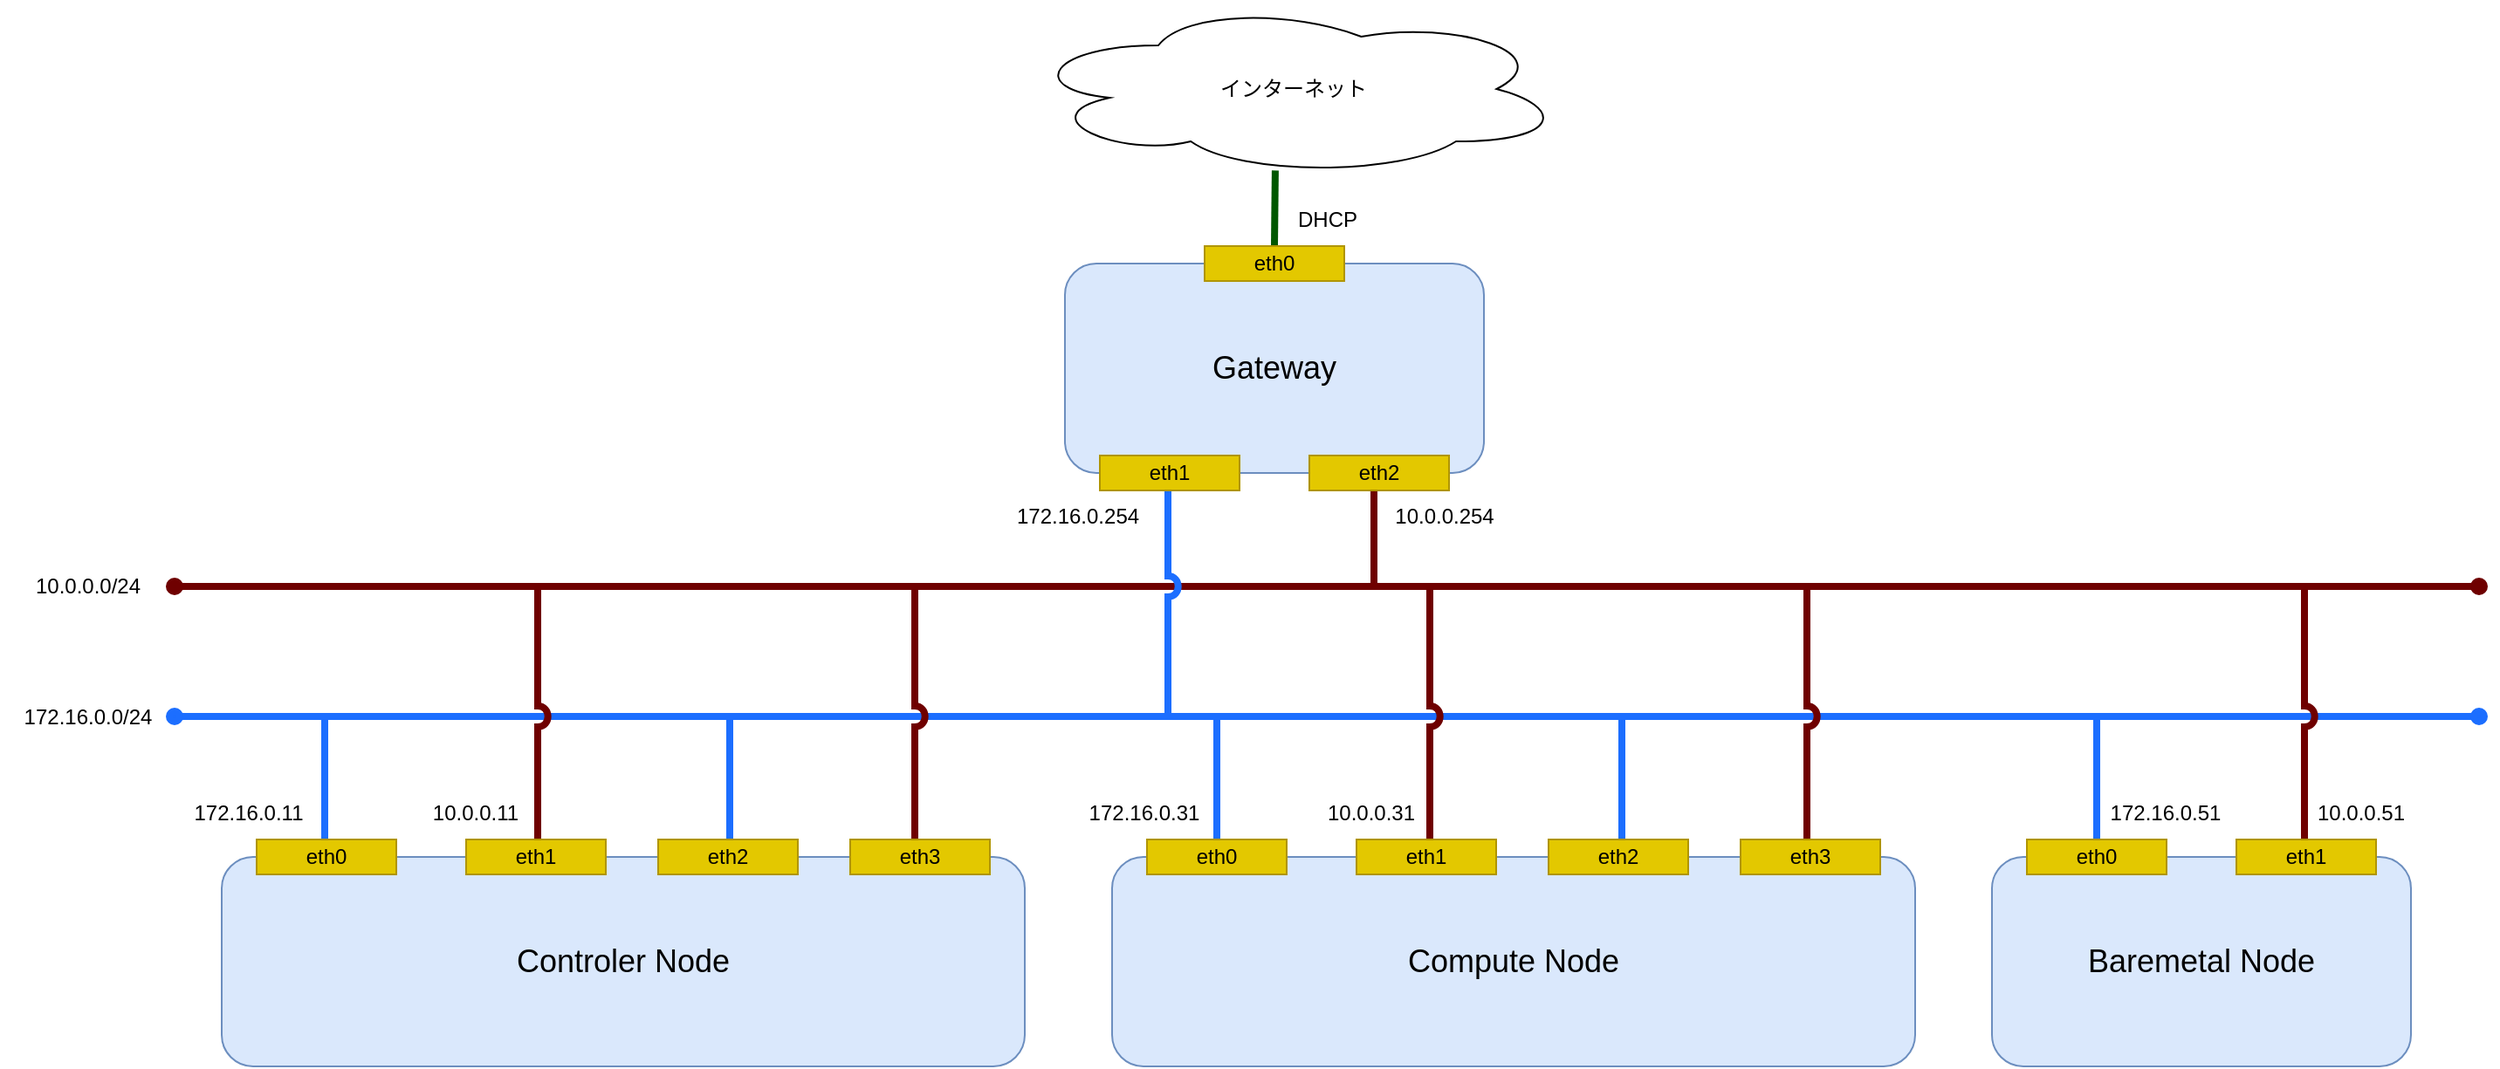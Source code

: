 <mxfile version="24.4.0" type="device">
  <diagram name="ページ1" id="6O8cq4Rfigk1k-ii5kAo">
    <mxGraphModel dx="3372" dy="865" grid="1" gridSize="10" guides="1" tooltips="1" connect="1" arrows="1" fold="1" page="1" pageScale="1" pageWidth="827" pageHeight="1169" math="0" shadow="0">
      <root>
        <mxCell id="0" />
        <object label="ネットワーク" id="1">
          <mxCell style="locked=1;" parent="0" />
        </object>
        <mxCell id="ExSx5SIZApUU_Iw7rpWn-4" value="" style="endArrow=oval;html=1;rounded=0;startArrow=oval;startFill=1;endFill=1;strokeWidth=4;fillColor=#a20025;strokeColor=#6F0000;" parent="1" edge="1">
          <mxGeometry width="50" height="50" relative="1" as="geometry">
            <mxPoint x="-727" y="335" as="sourcePoint" />
            <mxPoint x="593" y="335" as="targetPoint" />
          </mxGeometry>
        </mxCell>
        <mxCell id="ExSx5SIZApUU_Iw7rpWn-11" value="10.0.0.0/24" style="text;html=1;align=center;verticalAlign=middle;resizable=0;points=[];autosize=1;strokeColor=none;fillColor=none;" parent="1" vertex="1">
          <mxGeometry x="-817" y="320" width="80" height="30" as="geometry" />
        </mxCell>
        <mxCell id="ExSx5SIZApUU_Iw7rpWn-12" value="インターネット" style="ellipse;shape=cloud;whiteSpace=wrap;html=1;" parent="1" vertex="1">
          <mxGeometry x="-241" width="310" height="100" as="geometry" />
        </mxCell>
        <mxCell id="ExSx5SIZApUU_Iw7rpWn-19" value="" style="endArrow=none;html=1;rounded=0;startArrow=none;startFill=0;endFill=0;strokeWidth=4;fillColor=#008a00;strokeColor=#005700;exitX=0.466;exitY=0.967;exitDx=0;exitDy=0;entryX=0.5;entryY=0;entryDx=0;entryDy=0;exitPerimeter=0;" parent="1" source="ExSx5SIZApUU_Iw7rpWn-12" target="ExSx5SIZApUU_Iw7rpWn-28" edge="1">
          <mxGeometry width="50" height="50" relative="1" as="geometry">
            <mxPoint x="119" y="70" as="sourcePoint" />
            <mxPoint x="-96" y="127" as="targetPoint" />
          </mxGeometry>
        </mxCell>
        <mxCell id="unMDNU1y0vNZGLnm1EJ_-1" value="" style="endArrow=oval;html=1;rounded=0;startArrow=oval;startFill=1;endFill=1;strokeWidth=4;fillColor=#a20025;strokeColor=#1C6EFF;" edge="1" parent="1">
          <mxGeometry width="50" height="50" relative="1" as="geometry">
            <mxPoint x="-727" y="409.5" as="sourcePoint" />
            <mxPoint x="593" y="409.5" as="targetPoint" />
          </mxGeometry>
        </mxCell>
        <mxCell id="unMDNU1y0vNZGLnm1EJ_-2" value="172.16.0.0/24" style="text;html=1;align=center;verticalAlign=middle;resizable=0;points=[];autosize=1;strokeColor=none;fillColor=none;" vertex="1" parent="1">
          <mxGeometry x="-827" y="395" width="100" height="30" as="geometry" />
        </mxCell>
        <mxCell id="unMDNU1y0vNZGLnm1EJ_-11" value="" style="endArrow=none;html=1;rounded=0;startArrow=none;startFill=0;endFill=0;strokeWidth=4;fillColor=#a20025;strokeColor=#1C6EFF;jumpStyle=arc;" edge="1" parent="1">
          <mxGeometry width="50" height="50" relative="1" as="geometry">
            <mxPoint x="-158" y="280" as="sourcePoint" />
            <mxPoint x="-158" y="410" as="targetPoint" />
          </mxGeometry>
        </mxCell>
        <mxCell id="unMDNU1y0vNZGLnm1EJ_-12" value="" style="endArrow=none;html=1;rounded=0;startArrow=none;startFill=0;endFill=0;strokeWidth=4;fillColor=#a20025;strokeColor=#6F0000;jumpStyle=arc;" edge="1" parent="1">
          <mxGeometry width="50" height="50" relative="1" as="geometry">
            <mxPoint x="-40" y="274" as="sourcePoint" />
            <mxPoint x="-40" y="337" as="targetPoint" />
          </mxGeometry>
        </mxCell>
        <mxCell id="unMDNU1y0vNZGLnm1EJ_-19" value="" style="endArrow=none;html=1;rounded=0;startArrow=none;startFill=0;endFill=0;strokeWidth=4;fillColor=#a20025;strokeColor=#1C6EFF;jumpStyle=arc;" edge="1" parent="1">
          <mxGeometry width="50" height="50" relative="1" as="geometry">
            <mxPoint x="-641" y="410" as="sourcePoint" />
            <mxPoint x="-641" y="490" as="targetPoint" />
          </mxGeometry>
        </mxCell>
        <mxCell id="unMDNU1y0vNZGLnm1EJ_-20" value="" style="endArrow=none;html=1;rounded=0;startArrow=none;startFill=0;endFill=0;strokeWidth=4;fillColor=#a20025;strokeColor=#1C6EFF;jumpStyle=arc;" edge="1" parent="1">
          <mxGeometry width="50" height="50" relative="1" as="geometry">
            <mxPoint x="-409" y="410" as="sourcePoint" />
            <mxPoint x="-409" y="490" as="targetPoint" />
          </mxGeometry>
        </mxCell>
        <mxCell id="unMDNU1y0vNZGLnm1EJ_-21" value="" style="endArrow=none;html=1;rounded=0;startArrow=none;startFill=0;endFill=0;strokeWidth=4;fillColor=#a20025;strokeColor=#6F0000;jumpStyle=arc;" edge="1" parent="1">
          <mxGeometry width="50" height="50" relative="1" as="geometry">
            <mxPoint x="-303" y="336" as="sourcePoint" />
            <mxPoint x="-303" y="490" as="targetPoint" />
          </mxGeometry>
        </mxCell>
        <mxCell id="unMDNU1y0vNZGLnm1EJ_-22" value="" style="endArrow=none;html=1;rounded=0;startArrow=none;startFill=0;endFill=0;strokeWidth=4;fillColor=#a20025;strokeColor=#6F0000;jumpStyle=arc;" edge="1" parent="1">
          <mxGeometry width="50" height="50" relative="1" as="geometry">
            <mxPoint x="-519" y="333" as="sourcePoint" />
            <mxPoint x="-519" y="487" as="targetPoint" />
          </mxGeometry>
        </mxCell>
        <mxCell id="unMDNU1y0vNZGLnm1EJ_-23" value="" style="endArrow=none;html=1;rounded=0;startArrow=none;startFill=0;endFill=0;strokeWidth=4;fillColor=#a20025;strokeColor=#1C6EFF;jumpStyle=arc;" edge="1" parent="1">
          <mxGeometry width="50" height="50" relative="1" as="geometry">
            <mxPoint x="-130" y="408.5" as="sourcePoint" />
            <mxPoint x="-130" y="488.5" as="targetPoint" />
          </mxGeometry>
        </mxCell>
        <mxCell id="unMDNU1y0vNZGLnm1EJ_-24" value="" style="endArrow=none;html=1;rounded=0;startArrow=none;startFill=0;endFill=0;strokeWidth=4;fillColor=#a20025;strokeColor=#1C6EFF;jumpStyle=arc;" edge="1" parent="1">
          <mxGeometry width="50" height="50" relative="1" as="geometry">
            <mxPoint x="102" y="408.5" as="sourcePoint" />
            <mxPoint x="102" y="488.5" as="targetPoint" />
          </mxGeometry>
        </mxCell>
        <mxCell id="unMDNU1y0vNZGLnm1EJ_-25" value="" style="endArrow=none;html=1;rounded=0;startArrow=none;startFill=0;endFill=0;strokeWidth=4;fillColor=#a20025;strokeColor=#6F0000;jumpStyle=arc;" edge="1" parent="1">
          <mxGeometry width="50" height="50" relative="1" as="geometry">
            <mxPoint x="208" y="334.5" as="sourcePoint" />
            <mxPoint x="208" y="488.5" as="targetPoint" />
          </mxGeometry>
        </mxCell>
        <mxCell id="unMDNU1y0vNZGLnm1EJ_-26" value="" style="endArrow=none;html=1;rounded=0;startArrow=none;startFill=0;endFill=0;strokeWidth=4;fillColor=#a20025;strokeColor=#6F0000;jumpStyle=arc;" edge="1" parent="1">
          <mxGeometry width="50" height="50" relative="1" as="geometry">
            <mxPoint x="-8" y="333.5" as="sourcePoint" />
            <mxPoint x="-8" y="487.5" as="targetPoint" />
          </mxGeometry>
        </mxCell>
        <mxCell id="unMDNU1y0vNZGLnm1EJ_-27" value="" style="endArrow=none;html=1;rounded=0;startArrow=none;startFill=0;endFill=0;strokeWidth=4;fillColor=#a20025;strokeColor=#1C6EFF;jumpStyle=arc;" edge="1" parent="1">
          <mxGeometry width="50" height="50" relative="1" as="geometry">
            <mxPoint x="374" y="410" as="sourcePoint" />
            <mxPoint x="374" y="490" as="targetPoint" />
          </mxGeometry>
        </mxCell>
        <mxCell id="unMDNU1y0vNZGLnm1EJ_-28" value="" style="endArrow=none;html=1;rounded=0;startArrow=none;startFill=0;endFill=0;strokeWidth=4;fillColor=#a20025;strokeColor=#6F0000;jumpStyle=arc;" edge="1" parent="1">
          <mxGeometry width="50" height="50" relative="1" as="geometry">
            <mxPoint x="493" y="333" as="sourcePoint" />
            <mxPoint x="493" y="487" as="targetPoint" />
          </mxGeometry>
        </mxCell>
        <object label="マシン" id="ExSx5SIZApUU_Iw7rpWn-6">
          <mxCell style="locked=1;" parent="0" />
        </object>
        <mxCell id="ExSx5SIZApUU_Iw7rpWn-8" value="&lt;font style=&quot;font-size: 18px;&quot;&gt;Compute Node&lt;/font&gt;" style="rounded=1;whiteSpace=wrap;html=1;fillColor=#dae8fc;strokeColor=#6c8ebf;" parent="ExSx5SIZApUU_Iw7rpWn-6" vertex="1">
          <mxGeometry x="-190" y="490" width="460" height="120" as="geometry" />
        </mxCell>
        <mxCell id="ExSx5SIZApUU_Iw7rpWn-9" value="&lt;div style=&quot;font-size: 18px;&quot;&gt;&lt;font style=&quot;font-size: 18px;&quot;&gt;Gateway&lt;/font&gt;&lt;/div&gt;" style="rounded=1;whiteSpace=wrap;html=1;fillColor=#dae8fc;strokeColor=#6c8ebf;" parent="ExSx5SIZApUU_Iw7rpWn-6" vertex="1">
          <mxGeometry x="-217" y="150" width="240" height="120" as="geometry" />
        </mxCell>
        <mxCell id="ExSx5SIZApUU_Iw7rpWn-27" value="eth1" style="rounded=0;whiteSpace=wrap;html=1;fillColor=#e3c800;fontColor=#000000;strokeColor=#B09500;" parent="ExSx5SIZApUU_Iw7rpWn-6" vertex="1">
          <mxGeometry x="-50" y="480" width="80" height="20" as="geometry" />
        </mxCell>
        <mxCell id="ExSx5SIZApUU_Iw7rpWn-28" value="eth0" style="rounded=0;whiteSpace=wrap;html=1;fillColor=#e3c800;fontColor=#000000;strokeColor=#B09500;" parent="ExSx5SIZApUU_Iw7rpWn-6" vertex="1">
          <mxGeometry x="-137" y="140" width="80" height="20" as="geometry" />
        </mxCell>
        <mxCell id="ExSx5SIZApUU_Iw7rpWn-29" value="eth1" style="rounded=0;whiteSpace=wrap;html=1;fillColor=#e3c800;fontColor=#000000;strokeColor=#B09500;" parent="ExSx5SIZApUU_Iw7rpWn-6" vertex="1">
          <mxGeometry x="-197" y="260" width="80" height="20" as="geometry" />
        </mxCell>
        <mxCell id="ExSx5SIZApUU_Iw7rpWn-30" value="eth0" style="rounded=0;whiteSpace=wrap;html=1;fillColor=#e3c800;fontColor=#000000;strokeColor=#B09500;" parent="ExSx5SIZApUU_Iw7rpWn-6" vertex="1">
          <mxGeometry x="-170" y="480" width="80" height="20" as="geometry" />
        </mxCell>
        <mxCell id="ExSx5SIZApUU_Iw7rpWn-34" value="10.0.0.31" style="text;html=1;align=center;verticalAlign=middle;resizable=0;points=[];autosize=1;strokeColor=none;fillColor=none;" parent="ExSx5SIZApUU_Iw7rpWn-6" vertex="1">
          <mxGeometry x="-77" y="450" width="70" height="30" as="geometry" />
        </mxCell>
        <mxCell id="ExSx5SIZApUU_Iw7rpWn-35" value="10.0.0.254" style="text;html=1;align=center;verticalAlign=middle;resizable=0;points=[];autosize=1;strokeColor=none;fillColor=none;" parent="ExSx5SIZApUU_Iw7rpWn-6" vertex="1">
          <mxGeometry x="-40" y="280" width="80" height="30" as="geometry" />
        </mxCell>
        <mxCell id="ExSx5SIZApUU_Iw7rpWn-38" value="DHCP" style="text;html=1;align=center;verticalAlign=middle;resizable=0;points=[];autosize=1;strokeColor=none;fillColor=none;" parent="ExSx5SIZApUU_Iw7rpWn-6" vertex="1">
          <mxGeometry x="-97" y="110" width="60" height="30" as="geometry" />
        </mxCell>
        <mxCell id="p08W6Ddb9qVV3mvQhUgt-3" value="&lt;font style=&quot;font-size: 18px;&quot;&gt;Baremetal Node&lt;/font&gt;" style="rounded=1;whiteSpace=wrap;html=1;fillColor=#dae8fc;strokeColor=#6c8ebf;" parent="ExSx5SIZApUU_Iw7rpWn-6" vertex="1">
          <mxGeometry x="314" y="490" width="240" height="120" as="geometry" />
        </mxCell>
        <mxCell id="p08W6Ddb9qVV3mvQhUgt-4" value="eth1" style="rounded=0;whiteSpace=wrap;html=1;fillColor=#e3c800;fontColor=#000000;strokeColor=#B09500;" parent="ExSx5SIZApUU_Iw7rpWn-6" vertex="1">
          <mxGeometry x="454" y="480" width="80" height="20" as="geometry" />
        </mxCell>
        <mxCell id="p08W6Ddb9qVV3mvQhUgt-5" value="eth0" style="rounded=0;whiteSpace=wrap;html=1;fillColor=#e3c800;fontColor=#000000;strokeColor=#B09500;" parent="ExSx5SIZApUU_Iw7rpWn-6" vertex="1">
          <mxGeometry x="334" y="480" width="80" height="20" as="geometry" />
        </mxCell>
        <mxCell id="p08W6Ddb9qVV3mvQhUgt-6" value="10.0.0.51" style="text;html=1;align=center;verticalAlign=middle;resizable=0;points=[];autosize=1;strokeColor=none;fillColor=none;" parent="ExSx5SIZApUU_Iw7rpWn-6" vertex="1">
          <mxGeometry x="490" y="450" width="70" height="30" as="geometry" />
        </mxCell>
        <mxCell id="unMDNU1y0vNZGLnm1EJ_-5" value="eth2" style="rounded=0;whiteSpace=wrap;html=1;fillColor=#e3c800;fontColor=#000000;strokeColor=#B09500;" vertex="1" parent="ExSx5SIZApUU_Iw7rpWn-6">
          <mxGeometry x="-77" y="260" width="80" height="20" as="geometry" />
        </mxCell>
        <mxCell id="unMDNU1y0vNZGLnm1EJ_-6" value="172.16.0.254" style="text;html=1;align=center;verticalAlign=middle;resizable=0;points=[];autosize=1;strokeColor=none;fillColor=none;" vertex="1" parent="ExSx5SIZApUU_Iw7rpWn-6">
          <mxGeometry x="-260" y="280" width="100" height="30" as="geometry" />
        </mxCell>
        <mxCell id="unMDNU1y0vNZGLnm1EJ_-8" value="eth2" style="rounded=0;whiteSpace=wrap;html=1;fillColor=#e3c800;fontColor=#000000;strokeColor=#B09500;" vertex="1" parent="ExSx5SIZApUU_Iw7rpWn-6">
          <mxGeometry x="60" y="480" width="80" height="20" as="geometry" />
        </mxCell>
        <mxCell id="unMDNU1y0vNZGLnm1EJ_-9" value="&lt;div&gt;eth3&lt;/div&gt;" style="rounded=0;whiteSpace=wrap;html=1;fillColor=#e3c800;fontColor=#000000;strokeColor=#B09500;" vertex="1" parent="ExSx5SIZApUU_Iw7rpWn-6">
          <mxGeometry x="170" y="480" width="80" height="20" as="geometry" />
        </mxCell>
        <mxCell id="unMDNU1y0vNZGLnm1EJ_-13" value="&lt;font style=&quot;font-size: 18px;&quot;&gt;Controler Node&lt;/font&gt;" style="rounded=1;whiteSpace=wrap;html=1;fillColor=#dae8fc;strokeColor=#6c8ebf;" vertex="1" parent="ExSx5SIZApUU_Iw7rpWn-6">
          <mxGeometry x="-700" y="490" width="460" height="120" as="geometry" />
        </mxCell>
        <mxCell id="unMDNU1y0vNZGLnm1EJ_-14" value="eth1" style="rounded=0;whiteSpace=wrap;html=1;fillColor=#e3c800;fontColor=#000000;strokeColor=#B09500;" vertex="1" parent="ExSx5SIZApUU_Iw7rpWn-6">
          <mxGeometry x="-560" y="480" width="80" height="20" as="geometry" />
        </mxCell>
        <mxCell id="unMDNU1y0vNZGLnm1EJ_-15" value="eth0" style="rounded=0;whiteSpace=wrap;html=1;fillColor=#e3c800;fontColor=#000000;strokeColor=#B09500;" vertex="1" parent="ExSx5SIZApUU_Iw7rpWn-6">
          <mxGeometry x="-680" y="480" width="80" height="20" as="geometry" />
        </mxCell>
        <mxCell id="unMDNU1y0vNZGLnm1EJ_-16" value="172.16.0.11" style="text;html=1;align=center;verticalAlign=middle;resizable=0;points=[];autosize=1;strokeColor=none;fillColor=none;" vertex="1" parent="ExSx5SIZApUU_Iw7rpWn-6">
          <mxGeometry x="-730" y="450" width="90" height="30" as="geometry" />
        </mxCell>
        <mxCell id="unMDNU1y0vNZGLnm1EJ_-17" value="eth2" style="rounded=0;whiteSpace=wrap;html=1;fillColor=#e3c800;fontColor=#000000;strokeColor=#B09500;" vertex="1" parent="ExSx5SIZApUU_Iw7rpWn-6">
          <mxGeometry x="-450" y="480" width="80" height="20" as="geometry" />
        </mxCell>
        <mxCell id="unMDNU1y0vNZGLnm1EJ_-18" value="&lt;div&gt;eth3&lt;/div&gt;" style="rounded=0;whiteSpace=wrap;html=1;fillColor=#e3c800;fontColor=#000000;strokeColor=#B09500;" vertex="1" parent="ExSx5SIZApUU_Iw7rpWn-6">
          <mxGeometry x="-340" y="480" width="80" height="20" as="geometry" />
        </mxCell>
        <mxCell id="unMDNU1y0vNZGLnm1EJ_-29" value="10.0.0.11" style="text;html=1;align=center;verticalAlign=middle;resizable=0;points=[];autosize=1;strokeColor=none;fillColor=none;" vertex="1" parent="ExSx5SIZApUU_Iw7rpWn-6">
          <mxGeometry x="-590" y="450" width="70" height="30" as="geometry" />
        </mxCell>
        <mxCell id="unMDNU1y0vNZGLnm1EJ_-30" value="172.16.0.31" style="text;html=1;align=center;verticalAlign=middle;resizable=0;points=[];autosize=1;strokeColor=none;fillColor=none;" vertex="1" parent="ExSx5SIZApUU_Iw7rpWn-6">
          <mxGeometry x="-217" y="450" width="90" height="30" as="geometry" />
        </mxCell>
        <mxCell id="unMDNU1y0vNZGLnm1EJ_-31" value="172.16.0.51" style="text;html=1;align=center;verticalAlign=middle;resizable=0;points=[];autosize=1;strokeColor=none;fillColor=none;" vertex="1" parent="ExSx5SIZApUU_Iw7rpWn-6">
          <mxGeometry x="368" y="450" width="90" height="30" as="geometry" />
        </mxCell>
      </root>
    </mxGraphModel>
  </diagram>
</mxfile>
